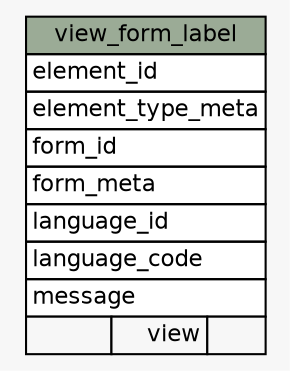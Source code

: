 // dot 2.38.0 on Linux 3.19.0-18-generic
// SchemaSpy rev 590
digraph "view_form_label" {
  graph [
    rankdir="RL"
    bgcolor="#f7f7f7"
    nodesep="0.18"
    ranksep="0.46"
    fontname="Helvetica"
    fontsize="11"
  ];
  node [
    fontname="Helvetica"
    fontsize="11"
    shape="plaintext"
  ];
  edge [
    arrowsize="0.8"
  ];
  "view_form_label" [
    label=<
    <TABLE BORDER="0" CELLBORDER="1" CELLSPACING="0" BGCOLOR="#ffffff">
      <TR><TD COLSPAN="3" BGCOLOR="#9bab96" ALIGN="CENTER">view_form_label</TD></TR>
      <TR><TD PORT="element_id" COLSPAN="3" ALIGN="LEFT">element_id</TD></TR>
      <TR><TD PORT="element_type_meta" COLSPAN="3" ALIGN="LEFT">element_type_meta</TD></TR>
      <TR><TD PORT="form_id" COLSPAN="3" ALIGN="LEFT">form_id</TD></TR>
      <TR><TD PORT="form_meta" COLSPAN="3" ALIGN="LEFT">form_meta</TD></TR>
      <TR><TD PORT="language_id" COLSPAN="3" ALIGN="LEFT">language_id</TD></TR>
      <TR><TD PORT="language_code" COLSPAN="3" ALIGN="LEFT">language_code</TD></TR>
      <TR><TD PORT="message" COLSPAN="3" ALIGN="LEFT">message</TD></TR>
      <TR><TD ALIGN="LEFT" BGCOLOR="#f7f7f7">  </TD><TD ALIGN="RIGHT" BGCOLOR="#f7f7f7">view</TD><TD ALIGN="RIGHT" BGCOLOR="#f7f7f7">  </TD></TR>
    </TABLE>>
    URL="tables/view_form_label.html"
    tooltip="view_form_label"
  ];
}
